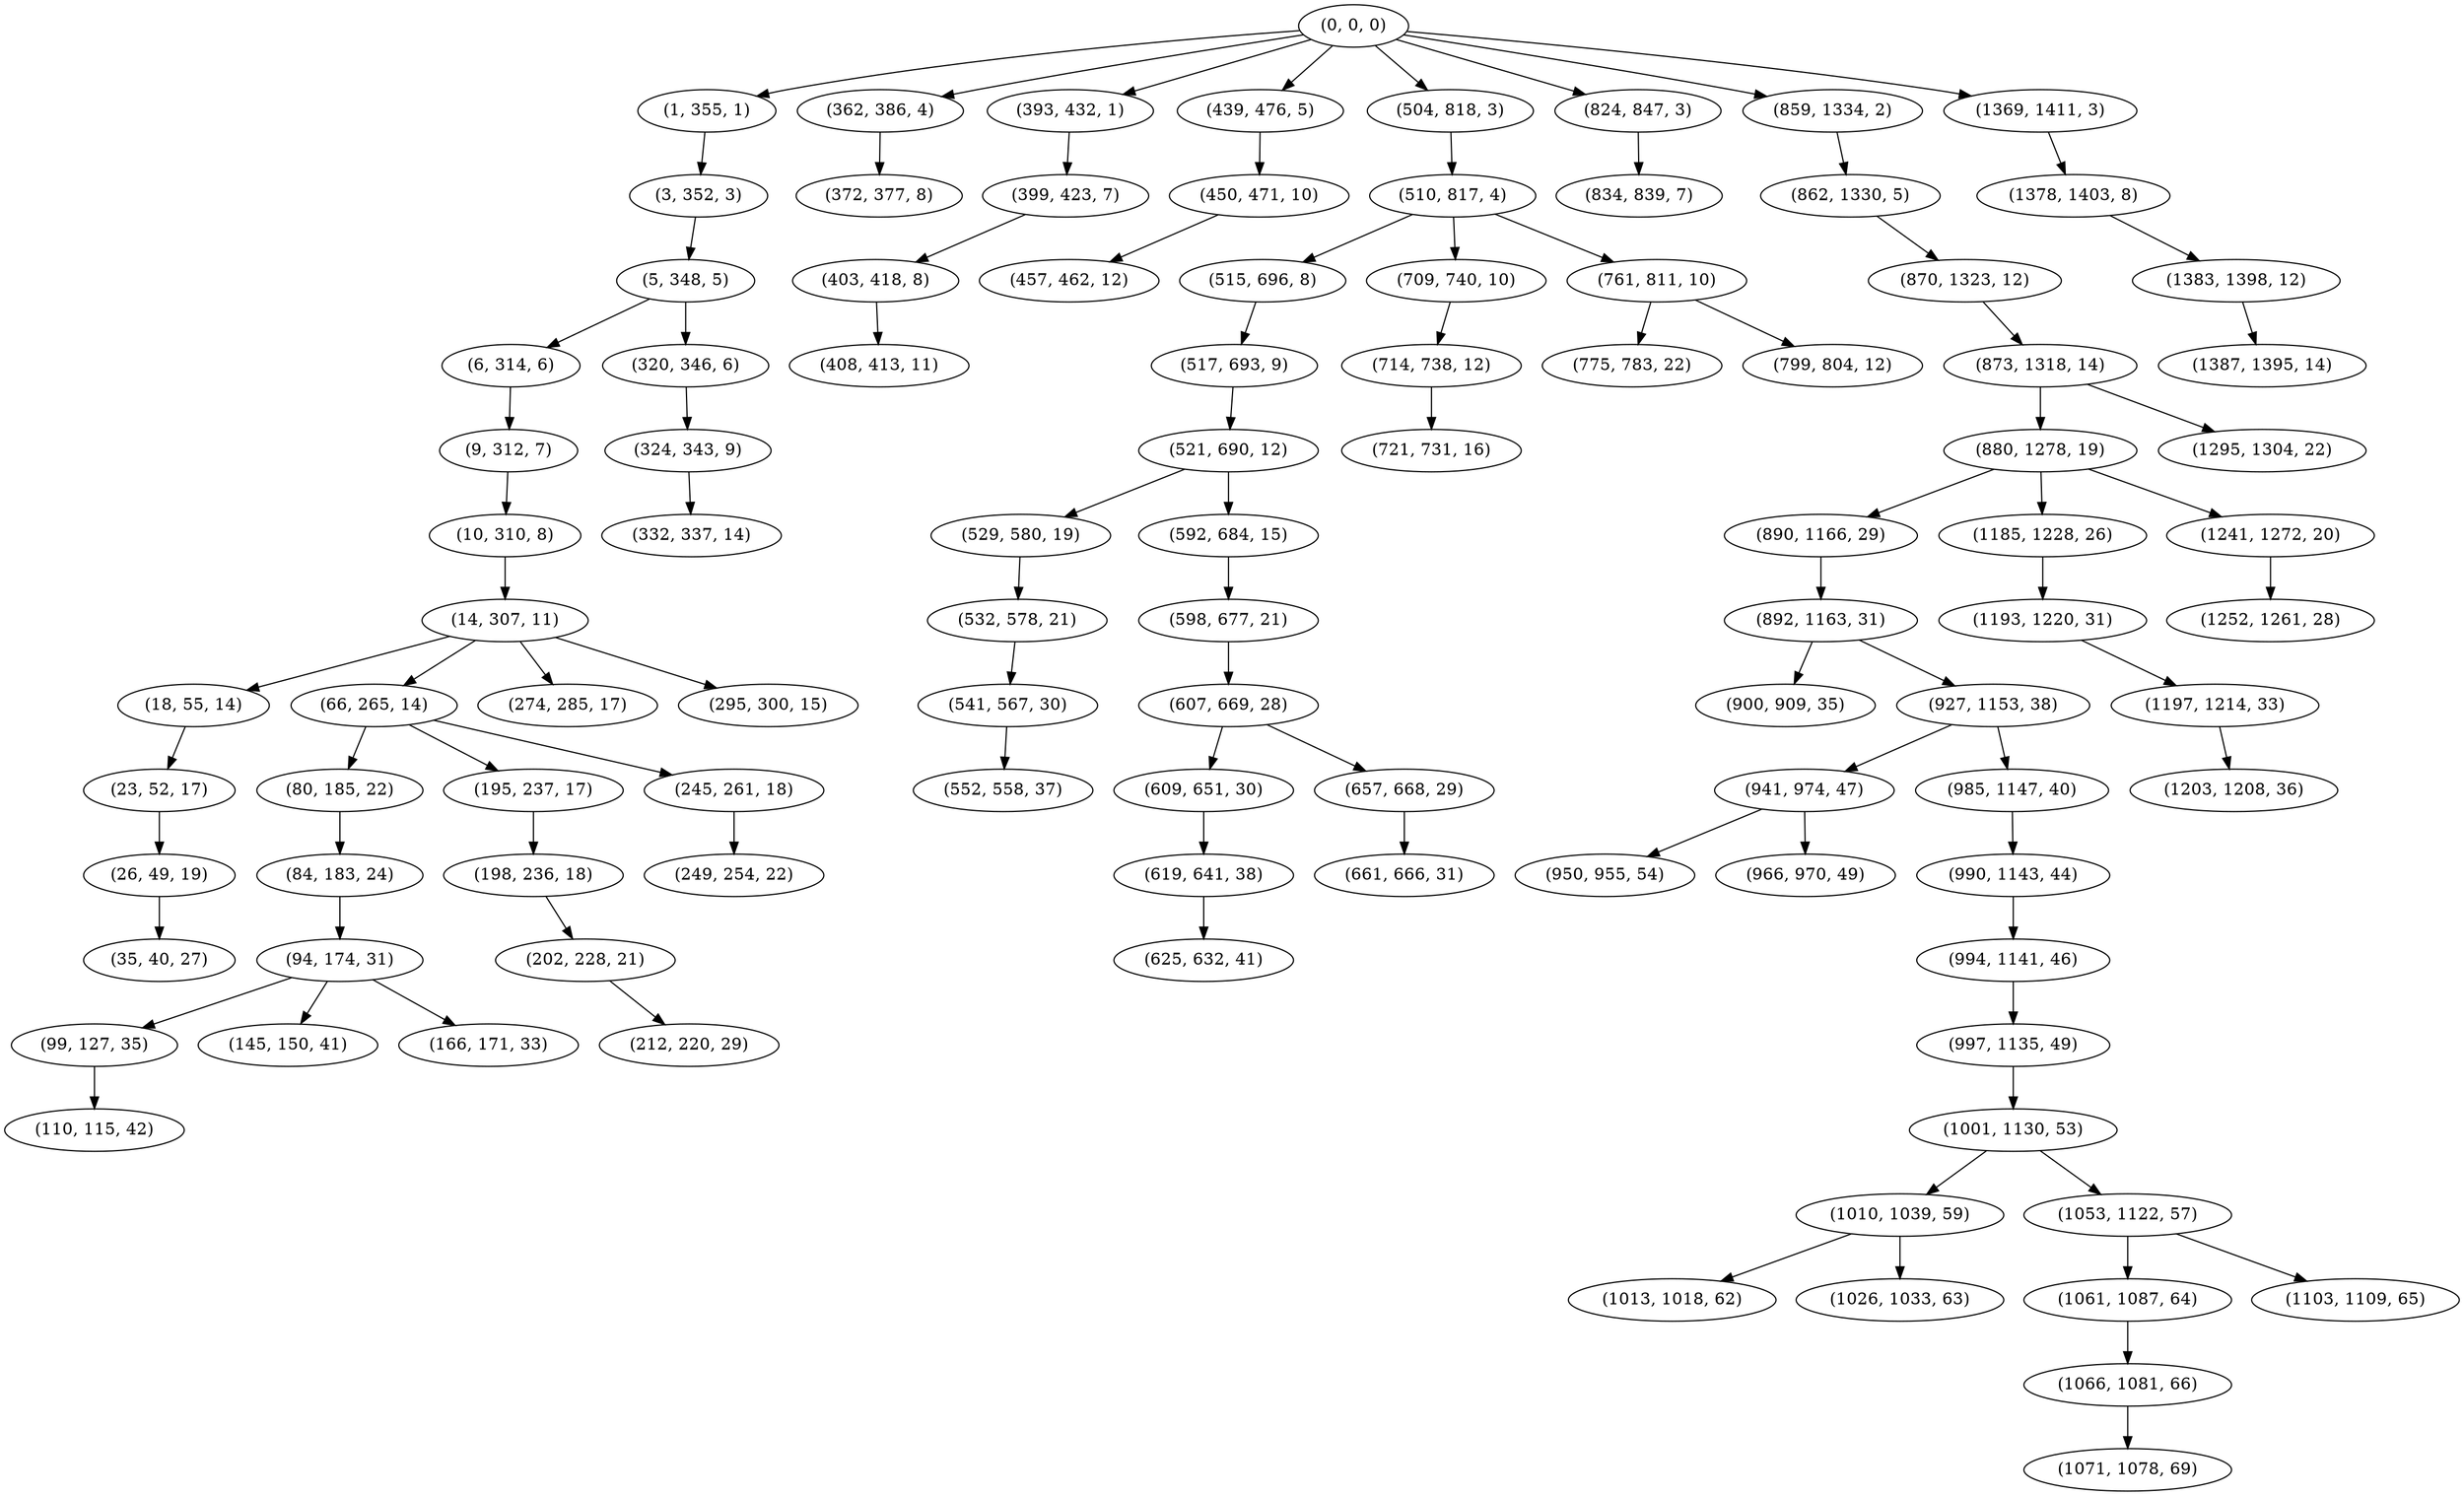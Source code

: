 digraph tree {
    "(0, 0, 0)";
    "(1, 355, 1)";
    "(3, 352, 3)";
    "(5, 348, 5)";
    "(6, 314, 6)";
    "(9, 312, 7)";
    "(10, 310, 8)";
    "(14, 307, 11)";
    "(18, 55, 14)";
    "(23, 52, 17)";
    "(26, 49, 19)";
    "(35, 40, 27)";
    "(66, 265, 14)";
    "(80, 185, 22)";
    "(84, 183, 24)";
    "(94, 174, 31)";
    "(99, 127, 35)";
    "(110, 115, 42)";
    "(145, 150, 41)";
    "(166, 171, 33)";
    "(195, 237, 17)";
    "(198, 236, 18)";
    "(202, 228, 21)";
    "(212, 220, 29)";
    "(245, 261, 18)";
    "(249, 254, 22)";
    "(274, 285, 17)";
    "(295, 300, 15)";
    "(320, 346, 6)";
    "(324, 343, 9)";
    "(332, 337, 14)";
    "(362, 386, 4)";
    "(372, 377, 8)";
    "(393, 432, 1)";
    "(399, 423, 7)";
    "(403, 418, 8)";
    "(408, 413, 11)";
    "(439, 476, 5)";
    "(450, 471, 10)";
    "(457, 462, 12)";
    "(504, 818, 3)";
    "(510, 817, 4)";
    "(515, 696, 8)";
    "(517, 693, 9)";
    "(521, 690, 12)";
    "(529, 580, 19)";
    "(532, 578, 21)";
    "(541, 567, 30)";
    "(552, 558, 37)";
    "(592, 684, 15)";
    "(598, 677, 21)";
    "(607, 669, 28)";
    "(609, 651, 30)";
    "(619, 641, 38)";
    "(625, 632, 41)";
    "(657, 668, 29)";
    "(661, 666, 31)";
    "(709, 740, 10)";
    "(714, 738, 12)";
    "(721, 731, 16)";
    "(761, 811, 10)";
    "(775, 783, 22)";
    "(799, 804, 12)";
    "(824, 847, 3)";
    "(834, 839, 7)";
    "(859, 1334, 2)";
    "(862, 1330, 5)";
    "(870, 1323, 12)";
    "(873, 1318, 14)";
    "(880, 1278, 19)";
    "(890, 1166, 29)";
    "(892, 1163, 31)";
    "(900, 909, 35)";
    "(927, 1153, 38)";
    "(941, 974, 47)";
    "(950, 955, 54)";
    "(966, 970, 49)";
    "(985, 1147, 40)";
    "(990, 1143, 44)";
    "(994, 1141, 46)";
    "(997, 1135, 49)";
    "(1001, 1130, 53)";
    "(1010, 1039, 59)";
    "(1013, 1018, 62)";
    "(1026, 1033, 63)";
    "(1053, 1122, 57)";
    "(1061, 1087, 64)";
    "(1066, 1081, 66)";
    "(1071, 1078, 69)";
    "(1103, 1109, 65)";
    "(1185, 1228, 26)";
    "(1193, 1220, 31)";
    "(1197, 1214, 33)";
    "(1203, 1208, 36)";
    "(1241, 1272, 20)";
    "(1252, 1261, 28)";
    "(1295, 1304, 22)";
    "(1369, 1411, 3)";
    "(1378, 1403, 8)";
    "(1383, 1398, 12)";
    "(1387, 1395, 14)";
    "(0, 0, 0)" -> "(1, 355, 1)";
    "(0, 0, 0)" -> "(362, 386, 4)";
    "(0, 0, 0)" -> "(393, 432, 1)";
    "(0, 0, 0)" -> "(439, 476, 5)";
    "(0, 0, 0)" -> "(504, 818, 3)";
    "(0, 0, 0)" -> "(824, 847, 3)";
    "(0, 0, 0)" -> "(859, 1334, 2)";
    "(0, 0, 0)" -> "(1369, 1411, 3)";
    "(1, 355, 1)" -> "(3, 352, 3)";
    "(3, 352, 3)" -> "(5, 348, 5)";
    "(5, 348, 5)" -> "(6, 314, 6)";
    "(5, 348, 5)" -> "(320, 346, 6)";
    "(6, 314, 6)" -> "(9, 312, 7)";
    "(9, 312, 7)" -> "(10, 310, 8)";
    "(10, 310, 8)" -> "(14, 307, 11)";
    "(14, 307, 11)" -> "(18, 55, 14)";
    "(14, 307, 11)" -> "(66, 265, 14)";
    "(14, 307, 11)" -> "(274, 285, 17)";
    "(14, 307, 11)" -> "(295, 300, 15)";
    "(18, 55, 14)" -> "(23, 52, 17)";
    "(23, 52, 17)" -> "(26, 49, 19)";
    "(26, 49, 19)" -> "(35, 40, 27)";
    "(66, 265, 14)" -> "(80, 185, 22)";
    "(66, 265, 14)" -> "(195, 237, 17)";
    "(66, 265, 14)" -> "(245, 261, 18)";
    "(80, 185, 22)" -> "(84, 183, 24)";
    "(84, 183, 24)" -> "(94, 174, 31)";
    "(94, 174, 31)" -> "(99, 127, 35)";
    "(94, 174, 31)" -> "(145, 150, 41)";
    "(94, 174, 31)" -> "(166, 171, 33)";
    "(99, 127, 35)" -> "(110, 115, 42)";
    "(195, 237, 17)" -> "(198, 236, 18)";
    "(198, 236, 18)" -> "(202, 228, 21)";
    "(202, 228, 21)" -> "(212, 220, 29)";
    "(245, 261, 18)" -> "(249, 254, 22)";
    "(320, 346, 6)" -> "(324, 343, 9)";
    "(324, 343, 9)" -> "(332, 337, 14)";
    "(362, 386, 4)" -> "(372, 377, 8)";
    "(393, 432, 1)" -> "(399, 423, 7)";
    "(399, 423, 7)" -> "(403, 418, 8)";
    "(403, 418, 8)" -> "(408, 413, 11)";
    "(439, 476, 5)" -> "(450, 471, 10)";
    "(450, 471, 10)" -> "(457, 462, 12)";
    "(504, 818, 3)" -> "(510, 817, 4)";
    "(510, 817, 4)" -> "(515, 696, 8)";
    "(510, 817, 4)" -> "(709, 740, 10)";
    "(510, 817, 4)" -> "(761, 811, 10)";
    "(515, 696, 8)" -> "(517, 693, 9)";
    "(517, 693, 9)" -> "(521, 690, 12)";
    "(521, 690, 12)" -> "(529, 580, 19)";
    "(521, 690, 12)" -> "(592, 684, 15)";
    "(529, 580, 19)" -> "(532, 578, 21)";
    "(532, 578, 21)" -> "(541, 567, 30)";
    "(541, 567, 30)" -> "(552, 558, 37)";
    "(592, 684, 15)" -> "(598, 677, 21)";
    "(598, 677, 21)" -> "(607, 669, 28)";
    "(607, 669, 28)" -> "(609, 651, 30)";
    "(607, 669, 28)" -> "(657, 668, 29)";
    "(609, 651, 30)" -> "(619, 641, 38)";
    "(619, 641, 38)" -> "(625, 632, 41)";
    "(657, 668, 29)" -> "(661, 666, 31)";
    "(709, 740, 10)" -> "(714, 738, 12)";
    "(714, 738, 12)" -> "(721, 731, 16)";
    "(761, 811, 10)" -> "(775, 783, 22)";
    "(761, 811, 10)" -> "(799, 804, 12)";
    "(824, 847, 3)" -> "(834, 839, 7)";
    "(859, 1334, 2)" -> "(862, 1330, 5)";
    "(862, 1330, 5)" -> "(870, 1323, 12)";
    "(870, 1323, 12)" -> "(873, 1318, 14)";
    "(873, 1318, 14)" -> "(880, 1278, 19)";
    "(873, 1318, 14)" -> "(1295, 1304, 22)";
    "(880, 1278, 19)" -> "(890, 1166, 29)";
    "(880, 1278, 19)" -> "(1185, 1228, 26)";
    "(880, 1278, 19)" -> "(1241, 1272, 20)";
    "(890, 1166, 29)" -> "(892, 1163, 31)";
    "(892, 1163, 31)" -> "(900, 909, 35)";
    "(892, 1163, 31)" -> "(927, 1153, 38)";
    "(927, 1153, 38)" -> "(941, 974, 47)";
    "(927, 1153, 38)" -> "(985, 1147, 40)";
    "(941, 974, 47)" -> "(950, 955, 54)";
    "(941, 974, 47)" -> "(966, 970, 49)";
    "(985, 1147, 40)" -> "(990, 1143, 44)";
    "(990, 1143, 44)" -> "(994, 1141, 46)";
    "(994, 1141, 46)" -> "(997, 1135, 49)";
    "(997, 1135, 49)" -> "(1001, 1130, 53)";
    "(1001, 1130, 53)" -> "(1010, 1039, 59)";
    "(1001, 1130, 53)" -> "(1053, 1122, 57)";
    "(1010, 1039, 59)" -> "(1013, 1018, 62)";
    "(1010, 1039, 59)" -> "(1026, 1033, 63)";
    "(1053, 1122, 57)" -> "(1061, 1087, 64)";
    "(1053, 1122, 57)" -> "(1103, 1109, 65)";
    "(1061, 1087, 64)" -> "(1066, 1081, 66)";
    "(1066, 1081, 66)" -> "(1071, 1078, 69)";
    "(1185, 1228, 26)" -> "(1193, 1220, 31)";
    "(1193, 1220, 31)" -> "(1197, 1214, 33)";
    "(1197, 1214, 33)" -> "(1203, 1208, 36)";
    "(1241, 1272, 20)" -> "(1252, 1261, 28)";
    "(1369, 1411, 3)" -> "(1378, 1403, 8)";
    "(1378, 1403, 8)" -> "(1383, 1398, 12)";
    "(1383, 1398, 12)" -> "(1387, 1395, 14)";
}

